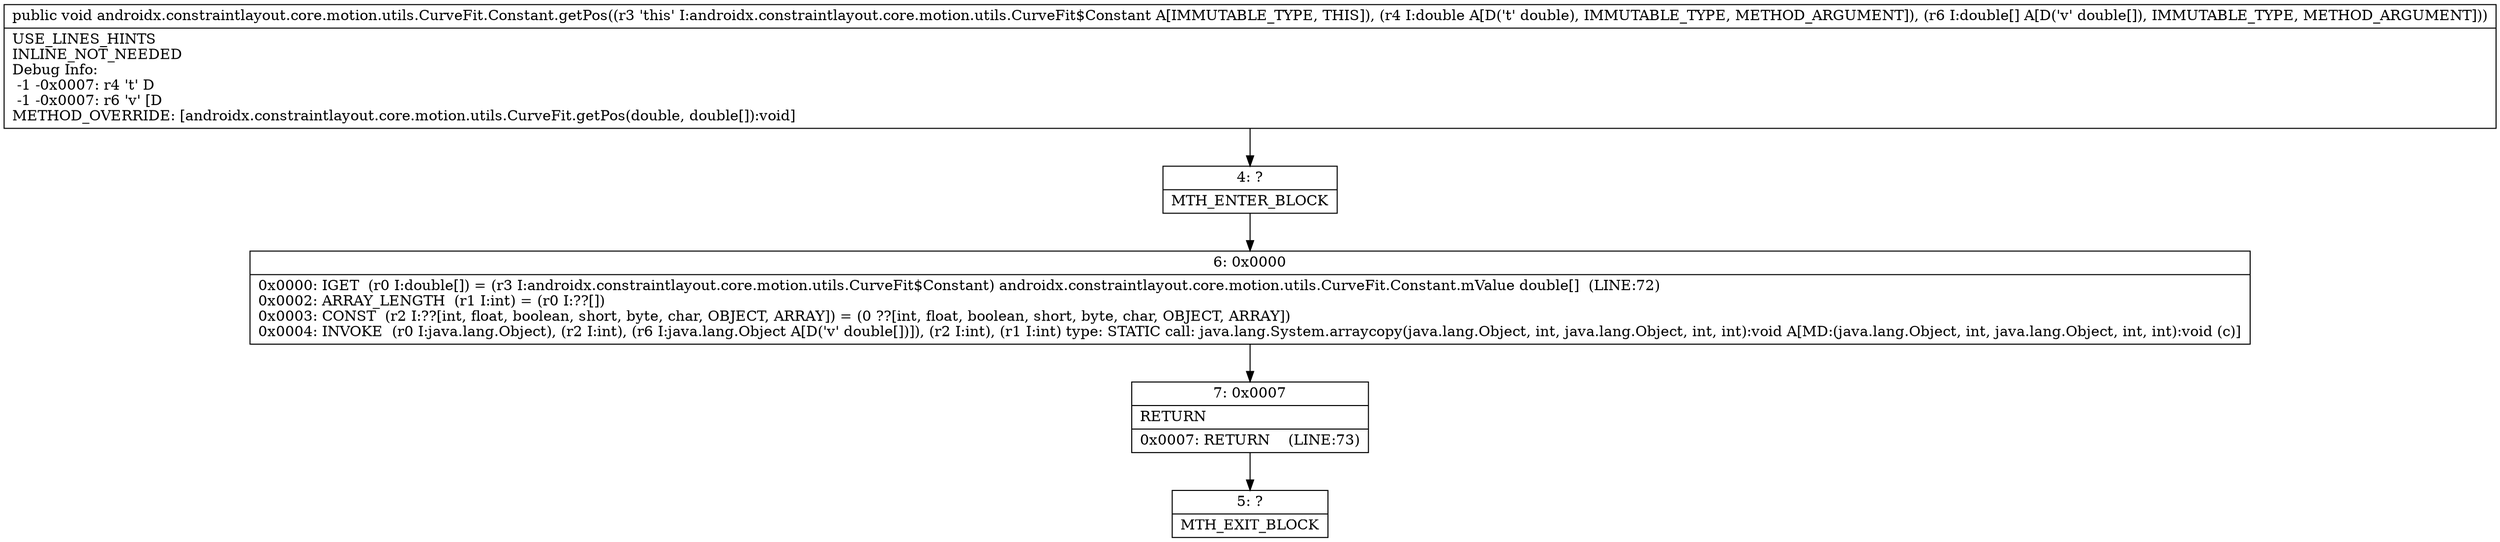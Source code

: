 digraph "CFG forandroidx.constraintlayout.core.motion.utils.CurveFit.Constant.getPos(D[D)V" {
Node_4 [shape=record,label="{4\:\ ?|MTH_ENTER_BLOCK\l}"];
Node_6 [shape=record,label="{6\:\ 0x0000|0x0000: IGET  (r0 I:double[]) = (r3 I:androidx.constraintlayout.core.motion.utils.CurveFit$Constant) androidx.constraintlayout.core.motion.utils.CurveFit.Constant.mValue double[]  (LINE:72)\l0x0002: ARRAY_LENGTH  (r1 I:int) = (r0 I:??[]) \l0x0003: CONST  (r2 I:??[int, float, boolean, short, byte, char, OBJECT, ARRAY]) = (0 ??[int, float, boolean, short, byte, char, OBJECT, ARRAY]) \l0x0004: INVOKE  (r0 I:java.lang.Object), (r2 I:int), (r6 I:java.lang.Object A[D('v' double[])]), (r2 I:int), (r1 I:int) type: STATIC call: java.lang.System.arraycopy(java.lang.Object, int, java.lang.Object, int, int):void A[MD:(java.lang.Object, int, java.lang.Object, int, int):void (c)]\l}"];
Node_7 [shape=record,label="{7\:\ 0x0007|RETURN\l|0x0007: RETURN    (LINE:73)\l}"];
Node_5 [shape=record,label="{5\:\ ?|MTH_EXIT_BLOCK\l}"];
MethodNode[shape=record,label="{public void androidx.constraintlayout.core.motion.utils.CurveFit.Constant.getPos((r3 'this' I:androidx.constraintlayout.core.motion.utils.CurveFit$Constant A[IMMUTABLE_TYPE, THIS]), (r4 I:double A[D('t' double), IMMUTABLE_TYPE, METHOD_ARGUMENT]), (r6 I:double[] A[D('v' double[]), IMMUTABLE_TYPE, METHOD_ARGUMENT]))  | USE_LINES_HINTS\lINLINE_NOT_NEEDED\lDebug Info:\l  \-1 \-0x0007: r4 't' D\l  \-1 \-0x0007: r6 'v' [D\lMETHOD_OVERRIDE: [androidx.constraintlayout.core.motion.utils.CurveFit.getPos(double, double[]):void]\l}"];
MethodNode -> Node_4;Node_4 -> Node_6;
Node_6 -> Node_7;
Node_7 -> Node_5;
}

